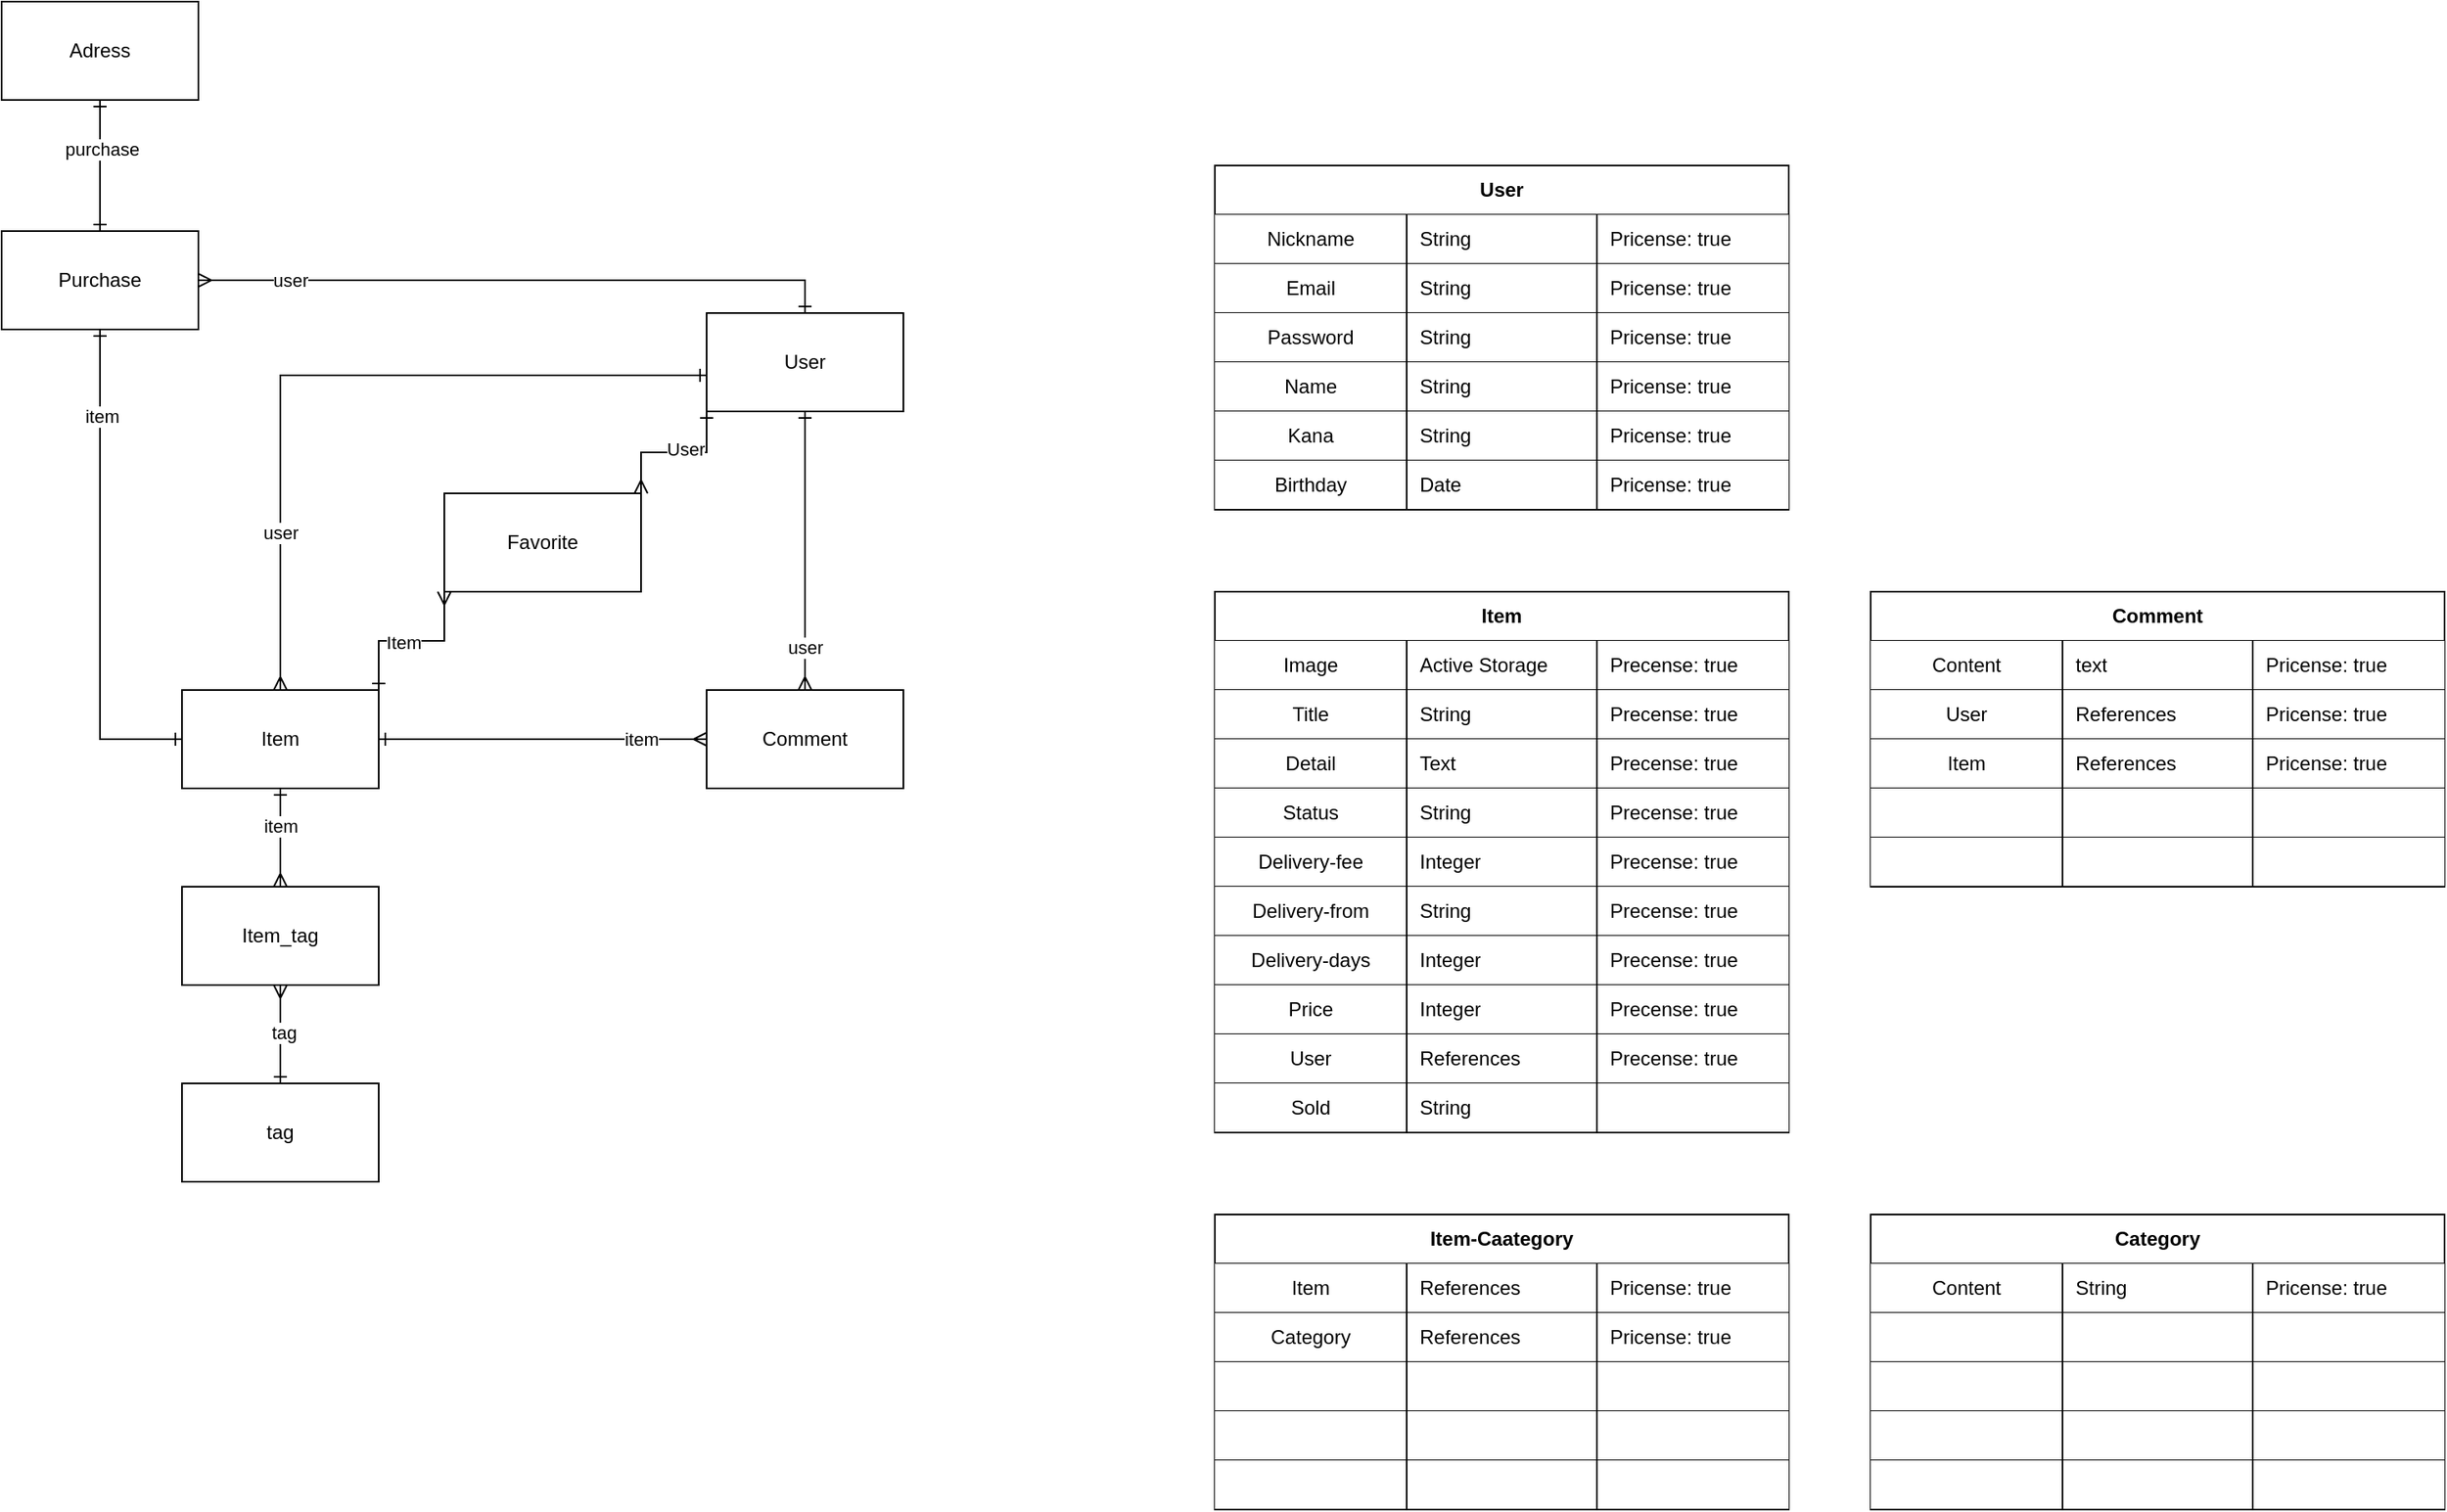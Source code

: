 <mxfile version="14.2.4" type="embed">
    <diagram id="dXZT_4Tq_jU0Bv2tB8mR" name="ページ1">
        <mxGraphModel dx="1555" dy="470" grid="1" gridSize="10" guides="1" tooltips="1" connect="1" arrows="1" fold="1" page="1" pageScale="1" pageWidth="827" pageHeight="1169" math="0" shadow="0">
            <root>
                <mxCell id="0"/>
                <mxCell id="1" parent="0"/>
                <mxCell id="6" style="edgeStyle=orthogonalEdgeStyle;rounded=0;orthogonalLoop=1;jettySize=auto;html=1;entryX=0.5;entryY=0;entryDx=0;entryDy=0;startArrow=ERone;startFill=0;endArrow=ERmany;endFill=0;exitX=0;exitY=0.633;exitDx=0;exitDy=0;exitPerimeter=0;" parent="1" source="2" target="3" edge="1">
                    <mxGeometry relative="1" as="geometry">
                        <Array as="points">
                            <mxPoint x="-530" y="238"/>
                        </Array>
                        <mxPoint x="-320" y="240" as="sourcePoint"/>
                    </mxGeometry>
                </mxCell>
                <mxCell id="168" value="user" style="edgeLabel;html=1;align=center;verticalAlign=middle;resizable=0;points=[];" parent="6" vertex="1" connectable="0">
                    <mxGeometry x="0.453" y="1" relative="1" as="geometry">
                        <mxPoint x="-1" y="27" as="offset"/>
                    </mxGeometry>
                </mxCell>
                <mxCell id="9" style="edgeStyle=orthogonalEdgeStyle;rounded=0;orthogonalLoop=1;jettySize=auto;html=1;exitX=0.5;exitY=1;exitDx=0;exitDy=0;entryX=0.5;entryY=0;entryDx=0;entryDy=0;startArrow=ERone;startFill=0;endArrow=ERmany;endFill=0;" parent="1" source="2" target="4" edge="1">
                    <mxGeometry relative="1" as="geometry">
                        <Array as="points">
                            <mxPoint x="-210" y="320"/>
                            <mxPoint x="-210" y="320"/>
                        </Array>
                    </mxGeometry>
                </mxCell>
                <mxCell id="169" value="user" style="edgeLabel;html=1;align=center;verticalAlign=middle;resizable=0;points=[];" parent="9" vertex="1" connectable="0">
                    <mxGeometry x="0.695" relative="1" as="geometry">
                        <mxPoint as="offset"/>
                    </mxGeometry>
                </mxCell>
                <mxCell id="177" style="edgeStyle=orthogonalEdgeStyle;rounded=0;orthogonalLoop=1;jettySize=auto;html=1;exitX=1;exitY=0;exitDx=0;exitDy=0;entryX=0;entryY=1;entryDx=0;entryDy=0;startArrow=ERmany;startFill=0;endArrow=ERone;endFill=0;" parent="1" source="174" target="2" edge="1">
                    <mxGeometry relative="1" as="geometry"/>
                </mxCell>
                <mxCell id="178" value="User" style="edgeLabel;html=1;align=center;verticalAlign=middle;resizable=0;points=[];" parent="177" vertex="1" connectable="0">
                    <mxGeometry x="0.156" y="2" relative="1" as="geometry">
                        <mxPoint as="offset"/>
                    </mxGeometry>
                </mxCell>
                <mxCell id="2" value="User" style="whiteSpace=wrap;html=1;" parent="1" vertex="1">
                    <mxGeometry x="-270" y="200" width="120" height="60" as="geometry"/>
                </mxCell>
                <mxCell id="10" style="edgeStyle=orthogonalEdgeStyle;rounded=0;orthogonalLoop=1;jettySize=auto;html=1;exitX=1;exitY=0.5;exitDx=0;exitDy=0;startArrow=ERone;startFill=0;endArrow=ERmany;endFill=0;entryX=0;entryY=0.5;entryDx=0;entryDy=0;" parent="1" source="3" target="4" edge="1">
                    <mxGeometry relative="1" as="geometry">
                        <mxPoint x="-310" y="360" as="targetPoint"/>
                    </mxGeometry>
                </mxCell>
                <mxCell id="170" value="item" style="edgeLabel;html=1;align=center;verticalAlign=middle;resizable=0;points=[];" parent="10" vertex="1" connectable="0">
                    <mxGeometry x="0.72" relative="1" as="geometry">
                        <mxPoint x="-12" as="offset"/>
                    </mxGeometry>
                </mxCell>
                <mxCell id="181" style="edgeStyle=orthogonalEdgeStyle;rounded=0;orthogonalLoop=1;jettySize=auto;html=1;exitX=0.5;exitY=0;exitDx=0;exitDy=0;entryX=0.5;entryY=1;entryDx=0;entryDy=0;endArrow=ERone;endFill=0;startArrow=ERmany;startFill=0;" edge="1" parent="1" source="179" target="3">
                    <mxGeometry relative="1" as="geometry"/>
                </mxCell>
                <mxCell id="183" value="item" style="edgeLabel;html=1;align=center;verticalAlign=middle;resizable=0;points=[];" vertex="1" connectable="0" parent="181">
                    <mxGeometry x="0.233" relative="1" as="geometry">
                        <mxPoint as="offset"/>
                    </mxGeometry>
                </mxCell>
                <mxCell id="3" value="Item" style="whiteSpace=wrap;html=1;" parent="1" vertex="1">
                    <mxGeometry x="-590" y="430" width="120" height="60" as="geometry"/>
                </mxCell>
                <mxCell id="4" value="Comment" style="whiteSpace=wrap;html=1;" parent="1" vertex="1">
                    <mxGeometry x="-270" y="430" width="120" height="60" as="geometry"/>
                </mxCell>
                <mxCell id="41" style="edgeStyle=orthogonalEdgeStyle;rounded=0;orthogonalLoop=1;jettySize=auto;html=1;startArrow=ERone;startFill=0;endArrow=ERone;endFill=0;exitX=0;exitY=0.5;exitDx=0;exitDy=0;" parent="1" source="3" target="5" edge="1">
                    <mxGeometry relative="1" as="geometry"/>
                </mxCell>
                <mxCell id="171" value="item" style="edgeLabel;html=1;align=center;verticalAlign=middle;resizable=0;points=[];" parent="41" vertex="1" connectable="0">
                    <mxGeometry x="0.65" y="-1" relative="1" as="geometry">
                        <mxPoint as="offset"/>
                    </mxGeometry>
                </mxCell>
                <mxCell id="110" style="edgeStyle=orthogonalEdgeStyle;rounded=0;orthogonalLoop=1;jettySize=auto;html=1;exitX=0.5;exitY=1;exitDx=0;exitDy=0;entryX=0.5;entryY=0;entryDx=0;entryDy=0;startArrow=ERone;startFill=0;endArrow=ERone;endFill=0;" parent="1" source="108" target="5" edge="1">
                    <mxGeometry relative="1" as="geometry">
                        <Array as="points">
                            <mxPoint x="-640" y="110"/>
                            <mxPoint x="-640" y="150"/>
                        </Array>
                    </mxGeometry>
                </mxCell>
                <mxCell id="173" value="purchase" style="edgeLabel;html=1;align=center;verticalAlign=middle;resizable=0;points=[];" parent="110" vertex="1" connectable="0">
                    <mxGeometry x="-0.25" y="1" relative="1" as="geometry">
                        <mxPoint as="offset"/>
                    </mxGeometry>
                </mxCell>
                <mxCell id="167" style="edgeStyle=orthogonalEdgeStyle;rounded=0;orthogonalLoop=1;jettySize=auto;html=1;exitX=1;exitY=0.5;exitDx=0;exitDy=0;entryX=0.5;entryY=0;entryDx=0;entryDy=0;startArrow=ERmany;startFill=0;endArrow=ERone;endFill=0;" parent="1" source="5" target="2" edge="1">
                    <mxGeometry relative="1" as="geometry"/>
                </mxCell>
                <mxCell id="172" value="user" style="edgeLabel;html=1;align=center;verticalAlign=middle;resizable=0;points=[];" parent="167" vertex="1" connectable="0">
                    <mxGeometry x="-0.792" y="-1" relative="1" as="geometry">
                        <mxPoint x="15" y="-1" as="offset"/>
                    </mxGeometry>
                </mxCell>
                <mxCell id="5" value="Purchase" style="whiteSpace=wrap;html=1;" parent="1" vertex="1">
                    <mxGeometry x="-700" y="150" width="120" height="60" as="geometry"/>
                </mxCell>
                <mxCell id="12" value="User" style="shape=table;html=1;whiteSpace=wrap;startSize=30;container=1;collapsible=0;childLayout=tableLayout;fixedRows=1;rowLines=0;fontStyle=1;align=center;labelBackgroundColor=none;" parent="1" vertex="1">
                    <mxGeometry x="40" y="110" width="350" height="210" as="geometry"/>
                </mxCell>
                <mxCell id="13" value="" style="shape=partialRectangle;html=1;whiteSpace=wrap;collapsible=0;dropTarget=0;pointerEvents=0;fillColor=none;top=0;left=0;bottom=1;right=0;points=[[0,0.5],[1,0.5]];portConstraint=eastwest;" parent="12" vertex="1">
                    <mxGeometry y="30" width="350" height="30" as="geometry"/>
                </mxCell>
                <mxCell id="14" value="Nickname" style="shape=partialRectangle;html=1;whiteSpace=wrap;connectable=0;top=0;left=0;bottom=1;right=0;overflow=hidden;" parent="13" vertex="1">
                    <mxGeometry width="117" height="30" as="geometry"/>
                </mxCell>
                <mxCell id="15" value="String" style="shape=partialRectangle;html=1;whiteSpace=wrap;connectable=0;top=0;left=1;bottom=1;right=0;align=left;spacingLeft=6;overflow=hidden;" parent="13" vertex="1">
                    <mxGeometry x="117" width="116" height="30" as="geometry"/>
                </mxCell>
                <mxCell id="31" value="&lt;span&gt;Pricense: true&lt;/span&gt;" style="shape=partialRectangle;html=1;whiteSpace=wrap;connectable=0;top=0;left=1;bottom=1;right=0;align=left;spacingLeft=6;overflow=hidden;" parent="13" vertex="1">
                    <mxGeometry x="233" width="117" height="30" as="geometry"/>
                </mxCell>
                <mxCell id="16" value="" style="shape=partialRectangle;html=1;whiteSpace=wrap;collapsible=0;dropTarget=0;pointerEvents=0;fillColor=none;top=0;left=0;bottom=0;right=0;points=[[0,0.5],[1,0.5]];portConstraint=eastwest;" parent="12" vertex="1">
                    <mxGeometry y="60" width="350" height="30" as="geometry"/>
                </mxCell>
                <mxCell id="17" value="Email" style="shape=partialRectangle;html=1;whiteSpace=wrap;connectable=0;top=0;left=0;bottom=1;right=0;overflow=hidden;" parent="16" vertex="1">
                    <mxGeometry width="117" height="30" as="geometry"/>
                </mxCell>
                <mxCell id="18" value="String" style="shape=partialRectangle;html=1;whiteSpace=wrap;connectable=0;top=0;left=1;bottom=1;right=0;align=left;spacingLeft=6;overflow=hidden;" parent="16" vertex="1">
                    <mxGeometry x="117" width="116" height="30" as="geometry"/>
                </mxCell>
                <mxCell id="32" value="&lt;span&gt;Pricense: true&lt;/span&gt;" style="shape=partialRectangle;html=1;whiteSpace=wrap;connectable=0;top=0;left=1;bottom=1;right=0;align=left;spacingLeft=6;overflow=hidden;" parent="16" vertex="1">
                    <mxGeometry x="233" width="117" height="30" as="geometry"/>
                </mxCell>
                <mxCell id="19" value="" style="shape=partialRectangle;html=1;whiteSpace=wrap;collapsible=0;dropTarget=0;pointerEvents=0;fillColor=none;top=0;left=0;bottom=0;right=0;points=[[0,0.5],[1,0.5]];portConstraint=eastwest;" parent="12" vertex="1">
                    <mxGeometry y="90" width="350" height="30" as="geometry"/>
                </mxCell>
                <mxCell id="20" value="Password" style="shape=partialRectangle;html=1;whiteSpace=wrap;connectable=0;top=0;left=0;bottom=1;right=0;overflow=hidden;" parent="19" vertex="1">
                    <mxGeometry width="117" height="30" as="geometry"/>
                </mxCell>
                <mxCell id="21" value="String" style="shape=partialRectangle;html=1;whiteSpace=wrap;connectable=0;top=0;left=1;bottom=1;right=0;align=left;spacingLeft=6;overflow=hidden;" parent="19" vertex="1">
                    <mxGeometry x="117" width="116" height="30" as="geometry"/>
                </mxCell>
                <mxCell id="33" value="&lt;span&gt;Pricense: true&lt;/span&gt;" style="shape=partialRectangle;html=1;whiteSpace=wrap;connectable=0;top=0;left=1;bottom=1;right=0;align=left;spacingLeft=6;overflow=hidden;" parent="19" vertex="1">
                    <mxGeometry x="233" width="117" height="30" as="geometry"/>
                </mxCell>
                <mxCell id="28" style="shape=partialRectangle;html=1;whiteSpace=wrap;collapsible=0;dropTarget=0;pointerEvents=0;fillColor=none;top=0;left=0;bottom=0;right=0;points=[[0,0.5],[1,0.5]];portConstraint=eastwest;" parent="12" vertex="1">
                    <mxGeometry y="120" width="350" height="30" as="geometry"/>
                </mxCell>
                <mxCell id="29" value="Name" style="shape=partialRectangle;html=1;whiteSpace=wrap;connectable=0;top=0;left=0;bottom=1;right=0;overflow=hidden;" parent="28" vertex="1">
                    <mxGeometry width="117" height="30" as="geometry"/>
                </mxCell>
                <mxCell id="30" value="String" style="shape=partialRectangle;html=1;whiteSpace=wrap;connectable=0;top=0;left=1;bottom=1;right=0;align=left;spacingLeft=6;overflow=hidden;" parent="28" vertex="1">
                    <mxGeometry x="117" width="116" height="30" as="geometry"/>
                </mxCell>
                <mxCell id="34" value="&lt;span&gt;Pricense: true&lt;/span&gt;" style="shape=partialRectangle;html=1;whiteSpace=wrap;connectable=0;top=0;left=1;bottom=1;right=0;align=left;spacingLeft=6;overflow=hidden;" parent="28" vertex="1">
                    <mxGeometry x="233" width="117" height="30" as="geometry"/>
                </mxCell>
                <mxCell id="25" style="shape=partialRectangle;html=1;whiteSpace=wrap;collapsible=0;dropTarget=0;pointerEvents=0;fillColor=none;top=0;left=0;bottom=0;right=0;points=[[0,0.5],[1,0.5]];portConstraint=eastwest;" parent="12" vertex="1">
                    <mxGeometry y="150" width="350" height="30" as="geometry"/>
                </mxCell>
                <mxCell id="26" value="Kana" style="shape=partialRectangle;html=1;whiteSpace=wrap;connectable=0;top=0;left=0;bottom=1;right=0;overflow=hidden;" parent="25" vertex="1">
                    <mxGeometry width="117" height="30" as="geometry"/>
                </mxCell>
                <mxCell id="27" value="String" style="shape=partialRectangle;html=1;whiteSpace=wrap;connectable=0;top=0;left=1;bottom=1;right=0;align=left;spacingLeft=6;overflow=hidden;" parent="25" vertex="1">
                    <mxGeometry x="117" width="116" height="30" as="geometry"/>
                </mxCell>
                <mxCell id="35" value="&lt;span&gt;Pricense: true&lt;/span&gt;" style="shape=partialRectangle;html=1;whiteSpace=wrap;connectable=0;top=0;left=1;bottom=1;right=0;align=left;spacingLeft=6;overflow=hidden;" parent="25" vertex="1">
                    <mxGeometry x="233" width="117" height="30" as="geometry"/>
                </mxCell>
                <mxCell id="36" style="shape=partialRectangle;html=1;whiteSpace=wrap;collapsible=0;dropTarget=0;pointerEvents=0;fillColor=none;top=0;left=0;bottom=0;right=0;points=[[0,0.5],[1,0.5]];portConstraint=eastwest;" parent="12" vertex="1">
                    <mxGeometry y="180" width="350" height="30" as="geometry"/>
                </mxCell>
                <mxCell id="37" value="Birthday" style="shape=partialRectangle;html=1;whiteSpace=wrap;connectable=0;top=0;left=0;bottom=1;right=0;overflow=hidden;" parent="36" vertex="1">
                    <mxGeometry width="117" height="30" as="geometry"/>
                </mxCell>
                <mxCell id="38" value="Date" style="shape=partialRectangle;html=1;whiteSpace=wrap;connectable=0;top=0;left=1;bottom=1;right=0;align=left;spacingLeft=6;overflow=hidden;" parent="36" vertex="1">
                    <mxGeometry x="117" width="116" height="30" as="geometry"/>
                </mxCell>
                <mxCell id="39" value="&lt;span&gt;Pricense: true&lt;/span&gt;" style="shape=partialRectangle;html=1;whiteSpace=wrap;connectable=0;top=0;left=1;bottom=1;right=0;align=left;spacingLeft=6;overflow=hidden;" parent="36" vertex="1">
                    <mxGeometry x="233" width="117" height="30" as="geometry"/>
                </mxCell>
                <mxCell id="42" value="Item" style="shape=table;html=1;whiteSpace=wrap;startSize=30;container=1;collapsible=0;childLayout=tableLayout;fixedRows=1;rowLines=0;fontStyle=1;align=center;labelBackgroundColor=none;" parent="1" vertex="1">
                    <mxGeometry x="40" y="370" width="350" height="330" as="geometry"/>
                </mxCell>
                <mxCell id="43" value="" style="shape=partialRectangle;html=1;whiteSpace=wrap;collapsible=0;dropTarget=0;pointerEvents=0;fillColor=none;top=0;left=0;bottom=1;right=0;points=[[0,0.5],[1,0.5]];portConstraint=eastwest;" parent="42" vertex="1">
                    <mxGeometry y="30" width="350" height="30" as="geometry"/>
                </mxCell>
                <mxCell id="44" value="Image" style="shape=partialRectangle;html=1;whiteSpace=wrap;connectable=0;top=0;left=0;bottom=1;right=0;overflow=hidden;" parent="43" vertex="1">
                    <mxGeometry width="117" height="30" as="geometry"/>
                </mxCell>
                <mxCell id="45" value="Active Storage" style="shape=partialRectangle;html=1;whiteSpace=wrap;connectable=0;top=0;left=1;bottom=1;right=0;align=left;spacingLeft=6;overflow=hidden;" parent="43" vertex="1">
                    <mxGeometry x="117" width="116" height="30" as="geometry"/>
                </mxCell>
                <mxCell id="46" value="Precense: true" style="shape=partialRectangle;html=1;whiteSpace=wrap;connectable=0;top=0;left=1;bottom=1;right=0;align=left;spacingLeft=6;overflow=hidden;" parent="43" vertex="1">
                    <mxGeometry x="233" width="117" height="30" as="geometry"/>
                </mxCell>
                <mxCell id="47" value="" style="shape=partialRectangle;html=1;whiteSpace=wrap;collapsible=0;dropTarget=0;pointerEvents=0;fillColor=none;top=0;left=0;bottom=0;right=0;points=[[0,0.5],[1,0.5]];portConstraint=eastwest;" parent="42" vertex="1">
                    <mxGeometry y="60" width="350" height="30" as="geometry"/>
                </mxCell>
                <mxCell id="48" value="Title" style="shape=partialRectangle;html=1;whiteSpace=wrap;connectable=0;top=0;left=0;bottom=1;right=0;overflow=hidden;" parent="47" vertex="1">
                    <mxGeometry width="117" height="30" as="geometry"/>
                </mxCell>
                <mxCell id="49" value="String" style="shape=partialRectangle;html=1;whiteSpace=wrap;connectable=0;top=0;left=1;bottom=1;right=0;align=left;spacingLeft=6;overflow=hidden;" parent="47" vertex="1">
                    <mxGeometry x="117" width="116" height="30" as="geometry"/>
                </mxCell>
                <mxCell id="50" value="Precense: true" style="shape=partialRectangle;html=1;whiteSpace=wrap;connectable=0;top=0;left=1;bottom=1;right=0;align=left;spacingLeft=6;overflow=hidden;" parent="47" vertex="1">
                    <mxGeometry x="233" width="117" height="30" as="geometry"/>
                </mxCell>
                <mxCell id="51" value="" style="shape=partialRectangle;html=1;whiteSpace=wrap;collapsible=0;dropTarget=0;pointerEvents=0;fillColor=none;top=0;left=0;bottom=0;right=0;points=[[0,0.5],[1,0.5]];portConstraint=eastwest;" parent="42" vertex="1">
                    <mxGeometry y="90" width="350" height="30" as="geometry"/>
                </mxCell>
                <mxCell id="52" value="Detail" style="shape=partialRectangle;html=1;whiteSpace=wrap;connectable=0;top=0;left=0;bottom=1;right=0;overflow=hidden;" parent="51" vertex="1">
                    <mxGeometry width="117" height="30" as="geometry"/>
                </mxCell>
                <mxCell id="53" value="Text" style="shape=partialRectangle;html=1;whiteSpace=wrap;connectable=0;top=0;left=1;bottom=1;right=0;align=left;spacingLeft=6;overflow=hidden;" parent="51" vertex="1">
                    <mxGeometry x="117" width="116" height="30" as="geometry"/>
                </mxCell>
                <mxCell id="54" value="Precense: true" style="shape=partialRectangle;html=1;whiteSpace=wrap;connectable=0;top=0;left=1;bottom=1;right=0;align=left;spacingLeft=6;overflow=hidden;" parent="51" vertex="1">
                    <mxGeometry x="233" width="117" height="30" as="geometry"/>
                </mxCell>
                <mxCell id="59" style="shape=partialRectangle;html=1;whiteSpace=wrap;collapsible=0;dropTarget=0;pointerEvents=0;fillColor=none;top=0;left=0;bottom=0;right=0;points=[[0,0.5],[1,0.5]];portConstraint=eastwest;" parent="42" vertex="1">
                    <mxGeometry y="120" width="350" height="30" as="geometry"/>
                </mxCell>
                <mxCell id="60" value="Status" style="shape=partialRectangle;html=1;whiteSpace=wrap;connectable=0;top=0;left=0;bottom=1;right=0;overflow=hidden;" parent="59" vertex="1">
                    <mxGeometry width="117" height="30" as="geometry"/>
                </mxCell>
                <mxCell id="61" value="String" style="shape=partialRectangle;html=1;whiteSpace=wrap;connectable=0;top=0;left=1;bottom=1;right=0;align=left;spacingLeft=6;overflow=hidden;" parent="59" vertex="1">
                    <mxGeometry x="117" width="116" height="30" as="geometry"/>
                </mxCell>
                <mxCell id="62" value="Precense: true" style="shape=partialRectangle;html=1;whiteSpace=wrap;connectable=0;top=0;left=1;bottom=1;right=0;align=left;spacingLeft=6;overflow=hidden;" parent="59" vertex="1">
                    <mxGeometry x="233" width="117" height="30" as="geometry"/>
                </mxCell>
                <mxCell id="63" style="shape=partialRectangle;html=1;whiteSpace=wrap;collapsible=0;dropTarget=0;pointerEvents=0;fillColor=none;top=0;left=0;bottom=0;right=0;points=[[0,0.5],[1,0.5]];portConstraint=eastwest;" parent="42" vertex="1">
                    <mxGeometry y="150" width="350" height="30" as="geometry"/>
                </mxCell>
                <mxCell id="64" value="Delivery-fee" style="shape=partialRectangle;html=1;whiteSpace=wrap;connectable=0;top=0;left=0;bottom=1;right=0;overflow=hidden;" parent="63" vertex="1">
                    <mxGeometry width="117" height="30" as="geometry"/>
                </mxCell>
                <mxCell id="65" value="Integer" style="shape=partialRectangle;html=1;whiteSpace=wrap;connectable=0;top=0;left=1;bottom=1;right=0;align=left;spacingLeft=6;overflow=hidden;" parent="63" vertex="1">
                    <mxGeometry x="117" width="116" height="30" as="geometry"/>
                </mxCell>
                <mxCell id="66" value="Precense: true" style="shape=partialRectangle;html=1;whiteSpace=wrap;connectable=0;top=0;left=1;bottom=1;right=0;align=left;spacingLeft=6;overflow=hidden;" parent="63" vertex="1">
                    <mxGeometry x="233" width="117" height="30" as="geometry"/>
                </mxCell>
                <mxCell id="104" style="shape=partialRectangle;html=1;whiteSpace=wrap;collapsible=0;dropTarget=0;pointerEvents=0;fillColor=none;top=0;left=0;bottom=0;right=0;points=[[0,0.5],[1,0.5]];portConstraint=eastwest;" parent="42" vertex="1">
                    <mxGeometry y="180" width="350" height="30" as="geometry"/>
                </mxCell>
                <mxCell id="105" value="Delivery-from" style="shape=partialRectangle;html=1;whiteSpace=wrap;connectable=0;top=0;left=0;bottom=1;right=0;overflow=hidden;" parent="104" vertex="1">
                    <mxGeometry width="117" height="30" as="geometry"/>
                </mxCell>
                <mxCell id="106" value="String" style="shape=partialRectangle;html=1;whiteSpace=wrap;connectable=0;top=0;left=1;bottom=1;right=0;align=left;spacingLeft=6;overflow=hidden;" parent="104" vertex="1">
                    <mxGeometry x="117" width="116" height="30" as="geometry"/>
                </mxCell>
                <mxCell id="107" value="Precense: true" style="shape=partialRectangle;html=1;whiteSpace=wrap;connectable=0;top=0;left=1;bottom=1;right=0;align=left;spacingLeft=6;overflow=hidden;" parent="104" vertex="1">
                    <mxGeometry x="233" width="117" height="30" as="geometry"/>
                </mxCell>
                <mxCell id="100" style="shape=partialRectangle;html=1;whiteSpace=wrap;collapsible=0;dropTarget=0;pointerEvents=0;fillColor=none;top=0;left=0;bottom=0;right=0;points=[[0,0.5],[1,0.5]];portConstraint=eastwest;" parent="42" vertex="1">
                    <mxGeometry y="210" width="350" height="30" as="geometry"/>
                </mxCell>
                <mxCell id="101" value="Delivery-days" style="shape=partialRectangle;html=1;whiteSpace=wrap;connectable=0;top=0;left=0;bottom=1;right=0;overflow=hidden;" parent="100" vertex="1">
                    <mxGeometry width="117" height="30" as="geometry"/>
                </mxCell>
                <mxCell id="102" value="Integer" style="shape=partialRectangle;html=1;whiteSpace=wrap;connectable=0;top=0;left=1;bottom=1;right=0;align=left;spacingLeft=6;overflow=hidden;" parent="100" vertex="1">
                    <mxGeometry x="117" width="116" height="30" as="geometry"/>
                </mxCell>
                <mxCell id="103" value="Precense: true" style="shape=partialRectangle;html=1;whiteSpace=wrap;connectable=0;top=0;left=1;bottom=1;right=0;align=left;spacingLeft=6;overflow=hidden;" parent="100" vertex="1">
                    <mxGeometry x="233" width="117" height="30" as="geometry"/>
                </mxCell>
                <mxCell id="96" style="shape=partialRectangle;html=1;whiteSpace=wrap;collapsible=0;dropTarget=0;pointerEvents=0;fillColor=none;top=0;left=0;bottom=0;right=0;points=[[0,0.5],[1,0.5]];portConstraint=eastwest;" parent="42" vertex="1">
                    <mxGeometry y="240" width="350" height="30" as="geometry"/>
                </mxCell>
                <mxCell id="97" value="Price" style="shape=partialRectangle;html=1;whiteSpace=wrap;connectable=0;top=0;left=0;bottom=1;right=0;overflow=hidden;" parent="96" vertex="1">
                    <mxGeometry width="117" height="30" as="geometry"/>
                </mxCell>
                <mxCell id="98" value="Integer" style="shape=partialRectangle;html=1;whiteSpace=wrap;connectable=0;top=0;left=1;bottom=1;right=0;align=left;spacingLeft=6;overflow=hidden;" parent="96" vertex="1">
                    <mxGeometry x="117" width="116" height="30" as="geometry"/>
                </mxCell>
                <mxCell id="99" value="Precense: true" style="shape=partialRectangle;html=1;whiteSpace=wrap;connectable=0;top=0;left=1;bottom=1;right=0;align=left;spacingLeft=6;overflow=hidden;" parent="96" vertex="1">
                    <mxGeometry x="233" width="117" height="30" as="geometry"/>
                </mxCell>
                <mxCell id="114" style="shape=partialRectangle;html=1;whiteSpace=wrap;collapsible=0;dropTarget=0;pointerEvents=0;fillColor=none;top=0;left=0;bottom=0;right=0;points=[[0,0.5],[1,0.5]];portConstraint=eastwest;" parent="42" vertex="1">
                    <mxGeometry y="270" width="350" height="30" as="geometry"/>
                </mxCell>
                <mxCell id="115" value="User" style="shape=partialRectangle;html=1;whiteSpace=wrap;connectable=0;top=0;left=0;bottom=1;right=0;overflow=hidden;" parent="114" vertex="1">
                    <mxGeometry width="117" height="30" as="geometry"/>
                </mxCell>
                <mxCell id="116" value="References" style="shape=partialRectangle;html=1;whiteSpace=wrap;connectable=0;top=0;left=1;bottom=1;right=0;align=left;spacingLeft=6;overflow=hidden;" parent="114" vertex="1">
                    <mxGeometry x="117" width="116" height="30" as="geometry"/>
                </mxCell>
                <mxCell id="117" value="Precense: true" style="shape=partialRectangle;html=1;whiteSpace=wrap;connectable=0;top=0;left=1;bottom=1;right=0;align=left;spacingLeft=6;overflow=hidden;" parent="114" vertex="1">
                    <mxGeometry x="233" width="117" height="30" as="geometry"/>
                </mxCell>
                <mxCell id="160" style="shape=partialRectangle;html=1;whiteSpace=wrap;collapsible=0;dropTarget=0;pointerEvents=0;fillColor=none;top=0;left=0;bottom=0;right=0;points=[[0,0.5],[1,0.5]];portConstraint=eastwest;" parent="42" vertex="1">
                    <mxGeometry y="300" width="350" height="30" as="geometry"/>
                </mxCell>
                <mxCell id="161" value="Sold" style="shape=partialRectangle;html=1;whiteSpace=wrap;connectable=0;top=0;left=0;bottom=1;right=0;overflow=hidden;" parent="160" vertex="1">
                    <mxGeometry width="117" height="30" as="geometry"/>
                </mxCell>
                <mxCell id="162" value="String" style="shape=partialRectangle;html=1;whiteSpace=wrap;connectable=0;top=0;left=1;bottom=1;right=0;align=left;spacingLeft=6;overflow=hidden;" parent="160" vertex="1">
                    <mxGeometry x="117" width="116" height="30" as="geometry"/>
                </mxCell>
                <mxCell id="163" style="shape=partialRectangle;html=1;whiteSpace=wrap;connectable=0;top=0;left=1;bottom=1;right=0;align=left;spacingLeft=6;overflow=hidden;" parent="160" vertex="1">
                    <mxGeometry x="233" width="117" height="30" as="geometry"/>
                </mxCell>
                <mxCell id="67" value="Comment" style="shape=table;html=1;whiteSpace=wrap;startSize=30;container=1;collapsible=0;childLayout=tableLayout;fixedRows=1;rowLines=0;fontStyle=1;align=center;labelBackgroundColor=none;" parent="1" vertex="1">
                    <mxGeometry x="440" y="370" width="350" height="180" as="geometry"/>
                </mxCell>
                <mxCell id="68" value="" style="shape=partialRectangle;html=1;whiteSpace=wrap;collapsible=0;dropTarget=0;pointerEvents=0;fillColor=none;top=0;left=0;bottom=1;right=0;points=[[0,0.5],[1,0.5]];portConstraint=eastwest;" parent="67" vertex="1">
                    <mxGeometry y="30" width="350" height="30" as="geometry"/>
                </mxCell>
                <mxCell id="69" value="Content" style="shape=partialRectangle;html=1;whiteSpace=wrap;connectable=0;top=0;left=0;bottom=1;right=0;overflow=hidden;" parent="68" vertex="1">
                    <mxGeometry width="117" height="30" as="geometry"/>
                </mxCell>
                <mxCell id="70" value="text" style="shape=partialRectangle;html=1;whiteSpace=wrap;connectable=0;top=0;left=1;bottom=1;right=0;align=left;spacingLeft=6;overflow=hidden;" parent="68" vertex="1">
                    <mxGeometry x="117" width="116" height="30" as="geometry"/>
                </mxCell>
                <mxCell id="71" value="&lt;span&gt;Pricense: true&lt;/span&gt;" style="shape=partialRectangle;html=1;whiteSpace=wrap;connectable=0;top=0;left=1;bottom=1;right=0;align=left;spacingLeft=6;overflow=hidden;" parent="68" vertex="1">
                    <mxGeometry x="233" width="117" height="30" as="geometry"/>
                </mxCell>
                <mxCell id="72" value="" style="shape=partialRectangle;html=1;whiteSpace=wrap;collapsible=0;dropTarget=0;pointerEvents=0;fillColor=none;top=0;left=0;bottom=0;right=0;points=[[0,0.5],[1,0.5]];portConstraint=eastwest;" parent="67" vertex="1">
                    <mxGeometry y="60" width="350" height="30" as="geometry"/>
                </mxCell>
                <mxCell id="73" value="User" style="shape=partialRectangle;html=1;whiteSpace=wrap;connectable=0;top=0;left=0;bottom=1;right=0;overflow=hidden;" parent="72" vertex="1">
                    <mxGeometry width="117" height="30" as="geometry"/>
                </mxCell>
                <mxCell id="74" value="References" style="shape=partialRectangle;html=1;whiteSpace=wrap;connectable=0;top=0;left=1;bottom=1;right=0;align=left;spacingLeft=6;overflow=hidden;" parent="72" vertex="1">
                    <mxGeometry x="117" width="116" height="30" as="geometry"/>
                </mxCell>
                <mxCell id="75" value="&lt;span&gt;Pricense: true&lt;/span&gt;" style="shape=partialRectangle;html=1;whiteSpace=wrap;connectable=0;top=0;left=1;bottom=1;right=0;align=left;spacingLeft=6;overflow=hidden;" parent="72" vertex="1">
                    <mxGeometry x="233" width="117" height="30" as="geometry"/>
                </mxCell>
                <mxCell id="76" value="" style="shape=partialRectangle;html=1;whiteSpace=wrap;collapsible=0;dropTarget=0;pointerEvents=0;fillColor=none;top=0;left=0;bottom=0;right=0;points=[[0,0.5],[1,0.5]];portConstraint=eastwest;" parent="67" vertex="1">
                    <mxGeometry y="90" width="350" height="30" as="geometry"/>
                </mxCell>
                <mxCell id="77" value="Item" style="shape=partialRectangle;html=1;whiteSpace=wrap;connectable=0;top=0;left=0;bottom=1;right=0;overflow=hidden;" parent="76" vertex="1">
                    <mxGeometry width="117" height="30" as="geometry"/>
                </mxCell>
                <mxCell id="78" value="References" style="shape=partialRectangle;html=1;whiteSpace=wrap;connectable=0;top=0;left=1;bottom=1;right=0;align=left;spacingLeft=6;overflow=hidden;" parent="76" vertex="1">
                    <mxGeometry x="117" width="116" height="30" as="geometry"/>
                </mxCell>
                <mxCell id="79" value="&lt;span&gt;Pricense: true&lt;/span&gt;" style="shape=partialRectangle;html=1;whiteSpace=wrap;connectable=0;top=0;left=1;bottom=1;right=0;align=left;spacingLeft=6;overflow=hidden;" parent="76" vertex="1">
                    <mxGeometry x="233" width="117" height="30" as="geometry"/>
                </mxCell>
                <mxCell id="84" style="shape=partialRectangle;html=1;whiteSpace=wrap;collapsible=0;dropTarget=0;pointerEvents=0;fillColor=none;top=0;left=0;bottom=0;right=0;points=[[0,0.5],[1,0.5]];portConstraint=eastwest;" parent="67" vertex="1">
                    <mxGeometry y="120" width="350" height="30" as="geometry"/>
                </mxCell>
                <mxCell id="85" value="" style="shape=partialRectangle;html=1;whiteSpace=wrap;connectable=0;top=0;left=0;bottom=1;right=0;overflow=hidden;" parent="84" vertex="1">
                    <mxGeometry width="117" height="30" as="geometry"/>
                </mxCell>
                <mxCell id="86" value="" style="shape=partialRectangle;html=1;whiteSpace=wrap;connectable=0;top=0;left=1;bottom=1;right=0;align=left;spacingLeft=6;overflow=hidden;" parent="84" vertex="1">
                    <mxGeometry x="117" width="116" height="30" as="geometry"/>
                </mxCell>
                <mxCell id="87" value="" style="shape=partialRectangle;html=1;whiteSpace=wrap;connectable=0;top=0;left=1;bottom=1;right=0;align=left;spacingLeft=6;overflow=hidden;" parent="84" vertex="1">
                    <mxGeometry x="233" width="117" height="30" as="geometry"/>
                </mxCell>
                <mxCell id="88" style="shape=partialRectangle;html=1;whiteSpace=wrap;collapsible=0;dropTarget=0;pointerEvents=0;fillColor=none;top=0;left=0;bottom=0;right=0;points=[[0,0.5],[1,0.5]];portConstraint=eastwest;" parent="67" vertex="1">
                    <mxGeometry y="150" width="350" height="30" as="geometry"/>
                </mxCell>
                <mxCell id="89" value="" style="shape=partialRectangle;html=1;whiteSpace=wrap;connectable=0;top=0;left=0;bottom=1;right=0;overflow=hidden;" parent="88" vertex="1">
                    <mxGeometry width="117" height="30" as="geometry"/>
                </mxCell>
                <mxCell id="90" value="" style="shape=partialRectangle;html=1;whiteSpace=wrap;connectable=0;top=0;left=1;bottom=1;right=0;align=left;spacingLeft=6;overflow=hidden;" parent="88" vertex="1">
                    <mxGeometry x="117" width="116" height="30" as="geometry"/>
                </mxCell>
                <mxCell id="91" value="" style="shape=partialRectangle;html=1;whiteSpace=wrap;connectable=0;top=0;left=1;bottom=1;right=0;align=left;spacingLeft=6;overflow=hidden;" parent="88" vertex="1">
                    <mxGeometry x="233" width="117" height="30" as="geometry"/>
                </mxCell>
                <mxCell id="108" value="Adress" style="whiteSpace=wrap;html=1;" parent="1" vertex="1">
                    <mxGeometry x="-700" y="10" width="120" height="60" as="geometry"/>
                </mxCell>
                <mxCell id="118" value="Category" style="shape=table;html=1;whiteSpace=wrap;startSize=30;container=1;collapsible=0;childLayout=tableLayout;fixedRows=1;rowLines=0;fontStyle=1;align=center;labelBackgroundColor=none;" parent="1" vertex="1">
                    <mxGeometry x="440" y="750" width="350" height="180" as="geometry"/>
                </mxCell>
                <mxCell id="119" value="" style="shape=partialRectangle;html=1;whiteSpace=wrap;collapsible=0;dropTarget=0;pointerEvents=0;fillColor=none;top=0;left=0;bottom=1;right=0;points=[[0,0.5],[1,0.5]];portConstraint=eastwest;" parent="118" vertex="1">
                    <mxGeometry y="30" width="350" height="30" as="geometry"/>
                </mxCell>
                <mxCell id="120" value="Content" style="shape=partialRectangle;html=1;whiteSpace=wrap;connectable=0;top=0;left=0;bottom=1;right=0;overflow=hidden;" parent="119" vertex="1">
                    <mxGeometry width="117" height="30" as="geometry"/>
                </mxCell>
                <mxCell id="121" value="String" style="shape=partialRectangle;html=1;whiteSpace=wrap;connectable=0;top=0;left=1;bottom=1;right=0;align=left;spacingLeft=6;overflow=hidden;" parent="119" vertex="1">
                    <mxGeometry x="117" width="116" height="30" as="geometry"/>
                </mxCell>
                <mxCell id="122" value="&lt;span&gt;Pricense: true&lt;/span&gt;" style="shape=partialRectangle;html=1;whiteSpace=wrap;connectable=0;top=0;left=1;bottom=1;right=0;align=left;spacingLeft=6;overflow=hidden;" parent="119" vertex="1">
                    <mxGeometry x="233" width="117" height="30" as="geometry"/>
                </mxCell>
                <mxCell id="123" value="" style="shape=partialRectangle;html=1;whiteSpace=wrap;collapsible=0;dropTarget=0;pointerEvents=0;fillColor=none;top=0;left=0;bottom=0;right=0;points=[[0,0.5],[1,0.5]];portConstraint=eastwest;" parent="118" vertex="1">
                    <mxGeometry y="60" width="350" height="30" as="geometry"/>
                </mxCell>
                <mxCell id="124" value="" style="shape=partialRectangle;html=1;whiteSpace=wrap;connectable=0;top=0;left=0;bottom=1;right=0;overflow=hidden;" parent="123" vertex="1">
                    <mxGeometry width="117" height="30" as="geometry"/>
                </mxCell>
                <mxCell id="125" value="" style="shape=partialRectangle;html=1;whiteSpace=wrap;connectable=0;top=0;left=1;bottom=1;right=0;align=left;spacingLeft=6;overflow=hidden;" parent="123" vertex="1">
                    <mxGeometry x="117" width="116" height="30" as="geometry"/>
                </mxCell>
                <mxCell id="126" value="" style="shape=partialRectangle;html=1;whiteSpace=wrap;connectable=0;top=0;left=1;bottom=1;right=0;align=left;spacingLeft=6;overflow=hidden;" parent="123" vertex="1">
                    <mxGeometry x="233" width="117" height="30" as="geometry"/>
                </mxCell>
                <mxCell id="127" value="" style="shape=partialRectangle;html=1;whiteSpace=wrap;collapsible=0;dropTarget=0;pointerEvents=0;fillColor=none;top=0;left=0;bottom=0;right=0;points=[[0,0.5],[1,0.5]];portConstraint=eastwest;" parent="118" vertex="1">
                    <mxGeometry y="90" width="350" height="30" as="geometry"/>
                </mxCell>
                <mxCell id="128" value="" style="shape=partialRectangle;html=1;whiteSpace=wrap;connectable=0;top=0;left=0;bottom=1;right=0;overflow=hidden;" parent="127" vertex="1">
                    <mxGeometry width="117" height="30" as="geometry"/>
                </mxCell>
                <mxCell id="129" value="" style="shape=partialRectangle;html=1;whiteSpace=wrap;connectable=0;top=0;left=1;bottom=1;right=0;align=left;spacingLeft=6;overflow=hidden;" parent="127" vertex="1">
                    <mxGeometry x="117" width="116" height="30" as="geometry"/>
                </mxCell>
                <mxCell id="130" value="" style="shape=partialRectangle;html=1;whiteSpace=wrap;connectable=0;top=0;left=1;bottom=1;right=0;align=left;spacingLeft=6;overflow=hidden;" parent="127" vertex="1">
                    <mxGeometry x="233" width="117" height="30" as="geometry"/>
                </mxCell>
                <mxCell id="131" style="shape=partialRectangle;html=1;whiteSpace=wrap;collapsible=0;dropTarget=0;pointerEvents=0;fillColor=none;top=0;left=0;bottom=0;right=0;points=[[0,0.5],[1,0.5]];portConstraint=eastwest;" parent="118" vertex="1">
                    <mxGeometry y="120" width="350" height="30" as="geometry"/>
                </mxCell>
                <mxCell id="132" value="" style="shape=partialRectangle;html=1;whiteSpace=wrap;connectable=0;top=0;left=0;bottom=1;right=0;overflow=hidden;" parent="131" vertex="1">
                    <mxGeometry width="117" height="30" as="geometry"/>
                </mxCell>
                <mxCell id="133" value="" style="shape=partialRectangle;html=1;whiteSpace=wrap;connectable=0;top=0;left=1;bottom=1;right=0;align=left;spacingLeft=6;overflow=hidden;" parent="131" vertex="1">
                    <mxGeometry x="117" width="116" height="30" as="geometry"/>
                </mxCell>
                <mxCell id="134" value="" style="shape=partialRectangle;html=1;whiteSpace=wrap;connectable=0;top=0;left=1;bottom=1;right=0;align=left;spacingLeft=6;overflow=hidden;" parent="131" vertex="1">
                    <mxGeometry x="233" width="117" height="30" as="geometry"/>
                </mxCell>
                <mxCell id="135" style="shape=partialRectangle;html=1;whiteSpace=wrap;collapsible=0;dropTarget=0;pointerEvents=0;fillColor=none;top=0;left=0;bottom=0;right=0;points=[[0,0.5],[1,0.5]];portConstraint=eastwest;" parent="118" vertex="1">
                    <mxGeometry y="150" width="350" height="30" as="geometry"/>
                </mxCell>
                <mxCell id="136" value="" style="shape=partialRectangle;html=1;whiteSpace=wrap;connectable=0;top=0;left=0;bottom=1;right=0;overflow=hidden;" parent="135" vertex="1">
                    <mxGeometry width="117" height="30" as="geometry"/>
                </mxCell>
                <mxCell id="137" value="" style="shape=partialRectangle;html=1;whiteSpace=wrap;connectable=0;top=0;left=1;bottom=1;right=0;align=left;spacingLeft=6;overflow=hidden;" parent="135" vertex="1">
                    <mxGeometry x="117" width="116" height="30" as="geometry"/>
                </mxCell>
                <mxCell id="138" value="" style="shape=partialRectangle;html=1;whiteSpace=wrap;connectable=0;top=0;left=1;bottom=1;right=0;align=left;spacingLeft=6;overflow=hidden;" parent="135" vertex="1">
                    <mxGeometry x="233" width="117" height="30" as="geometry"/>
                </mxCell>
                <mxCell id="139" value="Item-Caategory" style="shape=table;html=1;whiteSpace=wrap;startSize=30;container=1;collapsible=0;childLayout=tableLayout;fixedRows=1;rowLines=0;fontStyle=1;align=center;labelBackgroundColor=none;" parent="1" vertex="1">
                    <mxGeometry x="40" y="750" width="350" height="180" as="geometry"/>
                </mxCell>
                <mxCell id="140" value="" style="shape=partialRectangle;html=1;whiteSpace=wrap;collapsible=0;dropTarget=0;pointerEvents=0;fillColor=none;top=0;left=0;bottom=1;right=0;points=[[0,0.5],[1,0.5]];portConstraint=eastwest;" parent="139" vertex="1">
                    <mxGeometry y="30" width="350" height="30" as="geometry"/>
                </mxCell>
                <mxCell id="141" value="Item" style="shape=partialRectangle;html=1;whiteSpace=wrap;connectable=0;top=0;left=0;bottom=1;right=0;overflow=hidden;" parent="140" vertex="1">
                    <mxGeometry width="117" height="30" as="geometry"/>
                </mxCell>
                <mxCell id="142" value="References" style="shape=partialRectangle;html=1;whiteSpace=wrap;connectable=0;top=0;left=1;bottom=1;right=0;align=left;spacingLeft=6;overflow=hidden;" parent="140" vertex="1">
                    <mxGeometry x="117" width="116" height="30" as="geometry"/>
                </mxCell>
                <mxCell id="143" value="&lt;span&gt;Pricense: true&lt;/span&gt;" style="shape=partialRectangle;html=1;whiteSpace=wrap;connectable=0;top=0;left=1;bottom=1;right=0;align=left;spacingLeft=6;overflow=hidden;" parent="140" vertex="1">
                    <mxGeometry x="233" width="117" height="30" as="geometry"/>
                </mxCell>
                <mxCell id="144" value="" style="shape=partialRectangle;html=1;whiteSpace=wrap;collapsible=0;dropTarget=0;pointerEvents=0;fillColor=none;top=0;left=0;bottom=0;right=0;points=[[0,0.5],[1,0.5]];portConstraint=eastwest;" parent="139" vertex="1">
                    <mxGeometry y="60" width="350" height="30" as="geometry"/>
                </mxCell>
                <mxCell id="145" value="Category" style="shape=partialRectangle;html=1;whiteSpace=wrap;connectable=0;top=0;left=0;bottom=1;right=0;overflow=hidden;" parent="144" vertex="1">
                    <mxGeometry width="117" height="30" as="geometry"/>
                </mxCell>
                <mxCell id="146" value="References" style="shape=partialRectangle;html=1;whiteSpace=wrap;connectable=0;top=0;left=1;bottom=1;right=0;align=left;spacingLeft=6;overflow=hidden;" parent="144" vertex="1">
                    <mxGeometry x="117" width="116" height="30" as="geometry"/>
                </mxCell>
                <mxCell id="147" value="&lt;span&gt;Pricense: true&lt;/span&gt;" style="shape=partialRectangle;html=1;whiteSpace=wrap;connectable=0;top=0;left=1;bottom=1;right=0;align=left;spacingLeft=6;overflow=hidden;" parent="144" vertex="1">
                    <mxGeometry x="233" width="117" height="30" as="geometry"/>
                </mxCell>
                <mxCell id="148" value="" style="shape=partialRectangle;html=1;whiteSpace=wrap;collapsible=0;dropTarget=0;pointerEvents=0;fillColor=none;top=0;left=0;bottom=0;right=0;points=[[0,0.5],[1,0.5]];portConstraint=eastwest;" parent="139" vertex="1">
                    <mxGeometry y="90" width="350" height="30" as="geometry"/>
                </mxCell>
                <mxCell id="149" value="" style="shape=partialRectangle;html=1;whiteSpace=wrap;connectable=0;top=0;left=0;bottom=1;right=0;overflow=hidden;" parent="148" vertex="1">
                    <mxGeometry width="117" height="30" as="geometry"/>
                </mxCell>
                <mxCell id="150" value="" style="shape=partialRectangle;html=1;whiteSpace=wrap;connectable=0;top=0;left=1;bottom=1;right=0;align=left;spacingLeft=6;overflow=hidden;" parent="148" vertex="1">
                    <mxGeometry x="117" width="116" height="30" as="geometry"/>
                </mxCell>
                <mxCell id="151" value="" style="shape=partialRectangle;html=1;whiteSpace=wrap;connectable=0;top=0;left=1;bottom=1;right=0;align=left;spacingLeft=6;overflow=hidden;" parent="148" vertex="1">
                    <mxGeometry x="233" width="117" height="30" as="geometry"/>
                </mxCell>
                <mxCell id="152" style="shape=partialRectangle;html=1;whiteSpace=wrap;collapsible=0;dropTarget=0;pointerEvents=0;fillColor=none;top=0;left=0;bottom=0;right=0;points=[[0,0.5],[1,0.5]];portConstraint=eastwest;" parent="139" vertex="1">
                    <mxGeometry y="120" width="350" height="30" as="geometry"/>
                </mxCell>
                <mxCell id="153" value="" style="shape=partialRectangle;html=1;whiteSpace=wrap;connectable=0;top=0;left=0;bottom=1;right=0;overflow=hidden;" parent="152" vertex="1">
                    <mxGeometry width="117" height="30" as="geometry"/>
                </mxCell>
                <mxCell id="154" value="" style="shape=partialRectangle;html=1;whiteSpace=wrap;connectable=0;top=0;left=1;bottom=1;right=0;align=left;spacingLeft=6;overflow=hidden;" parent="152" vertex="1">
                    <mxGeometry x="117" width="116" height="30" as="geometry"/>
                </mxCell>
                <mxCell id="155" value="" style="shape=partialRectangle;html=1;whiteSpace=wrap;connectable=0;top=0;left=1;bottom=1;right=0;align=left;spacingLeft=6;overflow=hidden;" parent="152" vertex="1">
                    <mxGeometry x="233" width="117" height="30" as="geometry"/>
                </mxCell>
                <mxCell id="156" style="shape=partialRectangle;html=1;whiteSpace=wrap;collapsible=0;dropTarget=0;pointerEvents=0;fillColor=none;top=0;left=0;bottom=0;right=0;points=[[0,0.5],[1,0.5]];portConstraint=eastwest;" parent="139" vertex="1">
                    <mxGeometry y="150" width="350" height="30" as="geometry"/>
                </mxCell>
                <mxCell id="157" value="" style="shape=partialRectangle;html=1;whiteSpace=wrap;connectable=0;top=0;left=0;bottom=1;right=0;overflow=hidden;" parent="156" vertex="1">
                    <mxGeometry width="117" height="30" as="geometry"/>
                </mxCell>
                <mxCell id="158" value="" style="shape=partialRectangle;html=1;whiteSpace=wrap;connectable=0;top=0;left=1;bottom=1;right=0;align=left;spacingLeft=6;overflow=hidden;" parent="156" vertex="1">
                    <mxGeometry x="117" width="116" height="30" as="geometry"/>
                </mxCell>
                <mxCell id="159" value="" style="shape=partialRectangle;html=1;whiteSpace=wrap;connectable=0;top=0;left=1;bottom=1;right=0;align=left;spacingLeft=6;overflow=hidden;" parent="156" vertex="1">
                    <mxGeometry x="233" width="117" height="30" as="geometry"/>
                </mxCell>
                <mxCell id="175" style="edgeStyle=orthogonalEdgeStyle;rounded=0;orthogonalLoop=1;jettySize=auto;html=1;exitX=0;exitY=1;exitDx=0;exitDy=0;entryX=1;entryY=0;entryDx=0;entryDy=0;endArrow=ERone;endFill=0;startArrow=ERmany;startFill=0;" parent="1" source="174" target="3" edge="1">
                    <mxGeometry relative="1" as="geometry"/>
                </mxCell>
                <mxCell id="176" value="Item" style="edgeLabel;html=1;align=center;verticalAlign=middle;resizable=0;points=[];" parent="175" vertex="1" connectable="0">
                    <mxGeometry x="0.1" y="1" relative="1" as="geometry">
                        <mxPoint as="offset"/>
                    </mxGeometry>
                </mxCell>
                <mxCell id="174" value="Favorite" style="whiteSpace=wrap;html=1;" parent="1" vertex="1">
                    <mxGeometry x="-430" y="310" width="120" height="60" as="geometry"/>
                </mxCell>
                <mxCell id="182" style="edgeStyle=orthogonalEdgeStyle;rounded=0;orthogonalLoop=1;jettySize=auto;html=1;exitX=0.5;exitY=1;exitDx=0;exitDy=0;entryX=0.5;entryY=0;entryDx=0;entryDy=0;endArrow=ERone;endFill=0;startArrow=ERmany;startFill=0;" edge="1" parent="1" source="179" target="180">
                    <mxGeometry relative="1" as="geometry"/>
                </mxCell>
                <mxCell id="184" value="tag" style="edgeLabel;html=1;align=center;verticalAlign=middle;resizable=0;points=[];" vertex="1" connectable="0" parent="182">
                    <mxGeometry x="-0.033" y="2" relative="1" as="geometry">
                        <mxPoint as="offset"/>
                    </mxGeometry>
                </mxCell>
                <mxCell id="179" value="Item_tag" style="whiteSpace=wrap;html=1;" vertex="1" parent="1">
                    <mxGeometry x="-590" y="550" width="120" height="60" as="geometry"/>
                </mxCell>
                <mxCell id="180" value="tag" style="whiteSpace=wrap;html=1;" vertex="1" parent="1">
                    <mxGeometry x="-590" y="670" width="120" height="60" as="geometry"/>
                </mxCell>
            </root>
        </mxGraphModel>
    </diagram>
</mxfile>